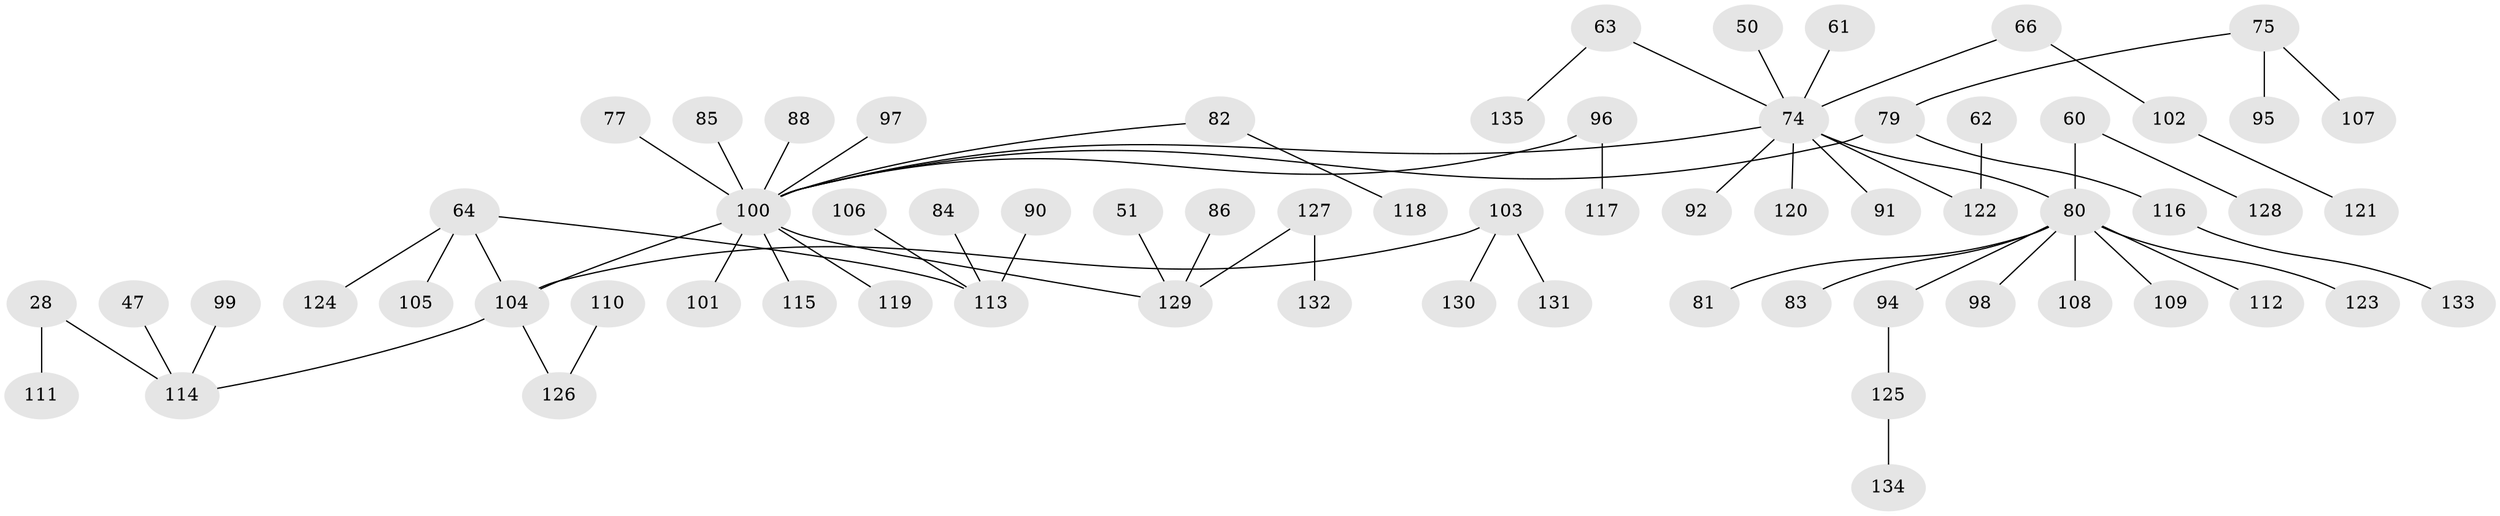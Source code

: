 // original degree distribution, {4: 0.05185185185185185, 7: 0.007407407407407408, 6: 0.022222222222222223, 3: 0.14814814814814814, 2: 0.25925925925925924, 5: 0.02962962962962963, 1: 0.48148148148148145}
// Generated by graph-tools (version 1.1) at 2025/53/03/09/25 04:53:20]
// undirected, 67 vertices, 66 edges
graph export_dot {
graph [start="1"]
  node [color=gray90,style=filled];
  28;
  47;
  50;
  51;
  60;
  61;
  62;
  63;
  64 [super="+16+20"];
  66;
  74 [super="+40+30+72"];
  75;
  77;
  79 [super="+70"];
  80 [super="+33+43+36+54+58+38+67"];
  81;
  82;
  83;
  84;
  85;
  86;
  88;
  90;
  91;
  92;
  94;
  95;
  96 [super="+13+41+52"];
  97;
  98;
  99;
  100 [super="+32+53+44+46+78+59+71+89+68+76"];
  101;
  102;
  103 [super="+93"];
  104 [super="+21+45+57+73+65"];
  105;
  106;
  107;
  108;
  109;
  110;
  111;
  112;
  113 [super="+69"];
  114 [super="+15"];
  115;
  116;
  117;
  118;
  119;
  120;
  121;
  122 [super="+37"];
  123;
  124;
  125;
  126 [super="+56"];
  127;
  128;
  129 [super="+42"];
  130;
  131;
  132;
  133;
  134;
  135;
  28 -- 111;
  28 -- 114;
  47 -- 114;
  50 -- 74;
  51 -- 129;
  60 -- 128;
  60 -- 80;
  61 -- 74;
  62 -- 122;
  63 -- 135;
  63 -- 74;
  64 -- 124;
  64 -- 105;
  64 -- 104;
  64 -- 113;
  66 -- 102;
  66 -- 74;
  74 -- 120;
  74 -- 91;
  74 -- 122;
  74 -- 80;
  74 -- 100;
  74 -- 92;
  75 -- 95;
  75 -- 107;
  75 -- 79;
  77 -- 100;
  79 -- 116;
  79 -- 100;
  80 -- 98;
  80 -- 123;
  80 -- 108;
  80 -- 112;
  80 -- 81;
  80 -- 94;
  80 -- 83;
  80 -- 109;
  82 -- 118;
  82 -- 100;
  84 -- 113;
  85 -- 100;
  86 -- 129;
  88 -- 100;
  90 -- 113;
  94 -- 125;
  96 -- 117;
  96 -- 100;
  97 -- 100;
  99 -- 114;
  100 -- 129;
  100 -- 101;
  100 -- 115;
  100 -- 119;
  100 -- 104;
  102 -- 121;
  103 -- 130;
  103 -- 104;
  103 -- 131;
  104 -- 114;
  104 -- 126;
  106 -- 113;
  110 -- 126;
  116 -- 133;
  125 -- 134;
  127 -- 132;
  127 -- 129;
}
